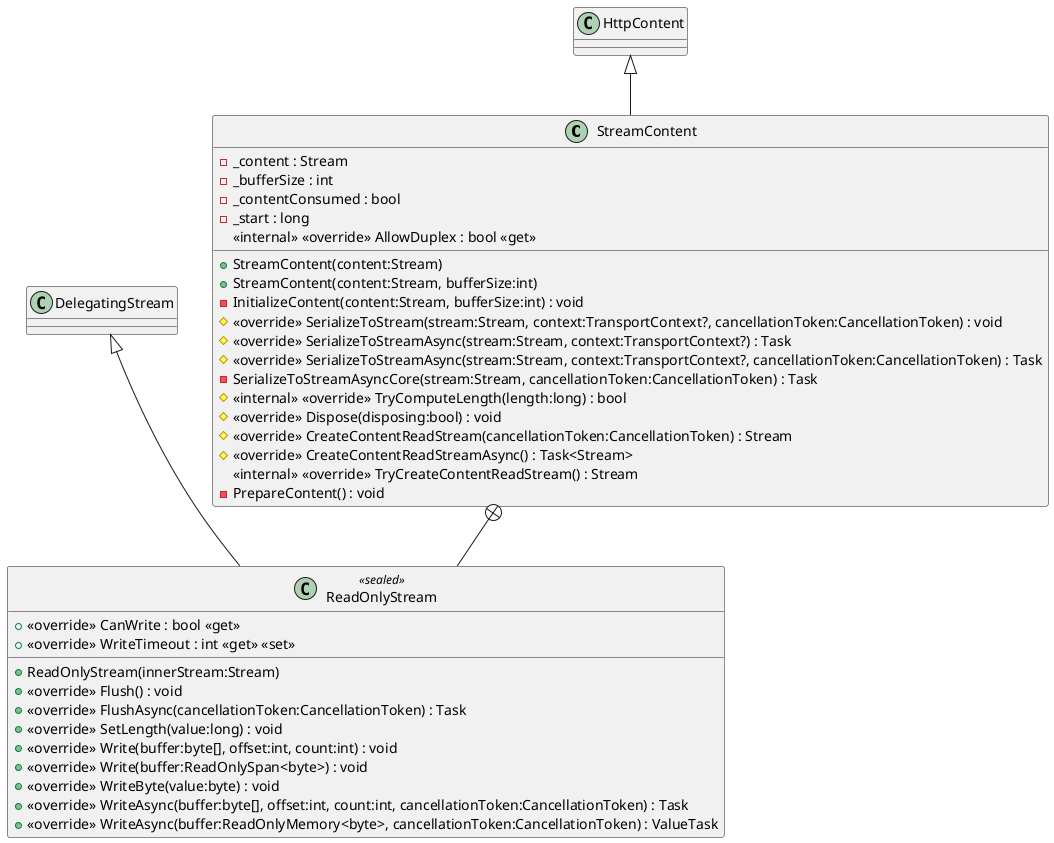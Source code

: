 @startuml
class StreamContent {
    - _content : Stream
    - _bufferSize : int
    - _contentConsumed : bool
    - _start : long
    + StreamContent(content:Stream)
    + StreamContent(content:Stream, bufferSize:int)
    - InitializeContent(content:Stream, bufferSize:int) : void
    # <<override>> SerializeToStream(stream:Stream, context:TransportContext?, cancellationToken:CancellationToken) : void
    # <<override>> SerializeToStreamAsync(stream:Stream, context:TransportContext?) : Task
    # <<override>> SerializeToStreamAsync(stream:Stream, context:TransportContext?, cancellationToken:CancellationToken) : Task
    - SerializeToStreamAsyncCore(stream:Stream, cancellationToken:CancellationToken) : Task
    # <<internal>> <<override>> TryComputeLength(length:long) : bool
    # <<override>> Dispose(disposing:bool) : void
    # <<override>> CreateContentReadStream(cancellationToken:CancellationToken) : Stream
    # <<override>> CreateContentReadStreamAsync() : Task<Stream>
    <<internal>> <<override>> TryCreateContentReadStream() : Stream
    <<internal>> <<override>> AllowDuplex : bool <<get>>
    - PrepareContent() : void
}
class ReadOnlyStream <<sealed>> {
    + <<override>> CanWrite : bool <<get>>
    + <<override>> WriteTimeout : int <<get>> <<set>>
    + ReadOnlyStream(innerStream:Stream)
    + <<override>> Flush() : void
    + <<override>> FlushAsync(cancellationToken:CancellationToken) : Task
    + <<override>> SetLength(value:long) : void
    + <<override>> Write(buffer:byte[], offset:int, count:int) : void
    + <<override>> Write(buffer:ReadOnlySpan<byte>) : void
    + <<override>> WriteByte(value:byte) : void
    + <<override>> WriteAsync(buffer:byte[], offset:int, count:int, cancellationToken:CancellationToken) : Task
    + <<override>> WriteAsync(buffer:ReadOnlyMemory<byte>, cancellationToken:CancellationToken) : ValueTask
}
HttpContent <|-- StreamContent
StreamContent +-- ReadOnlyStream
DelegatingStream <|-- ReadOnlyStream
@enduml

